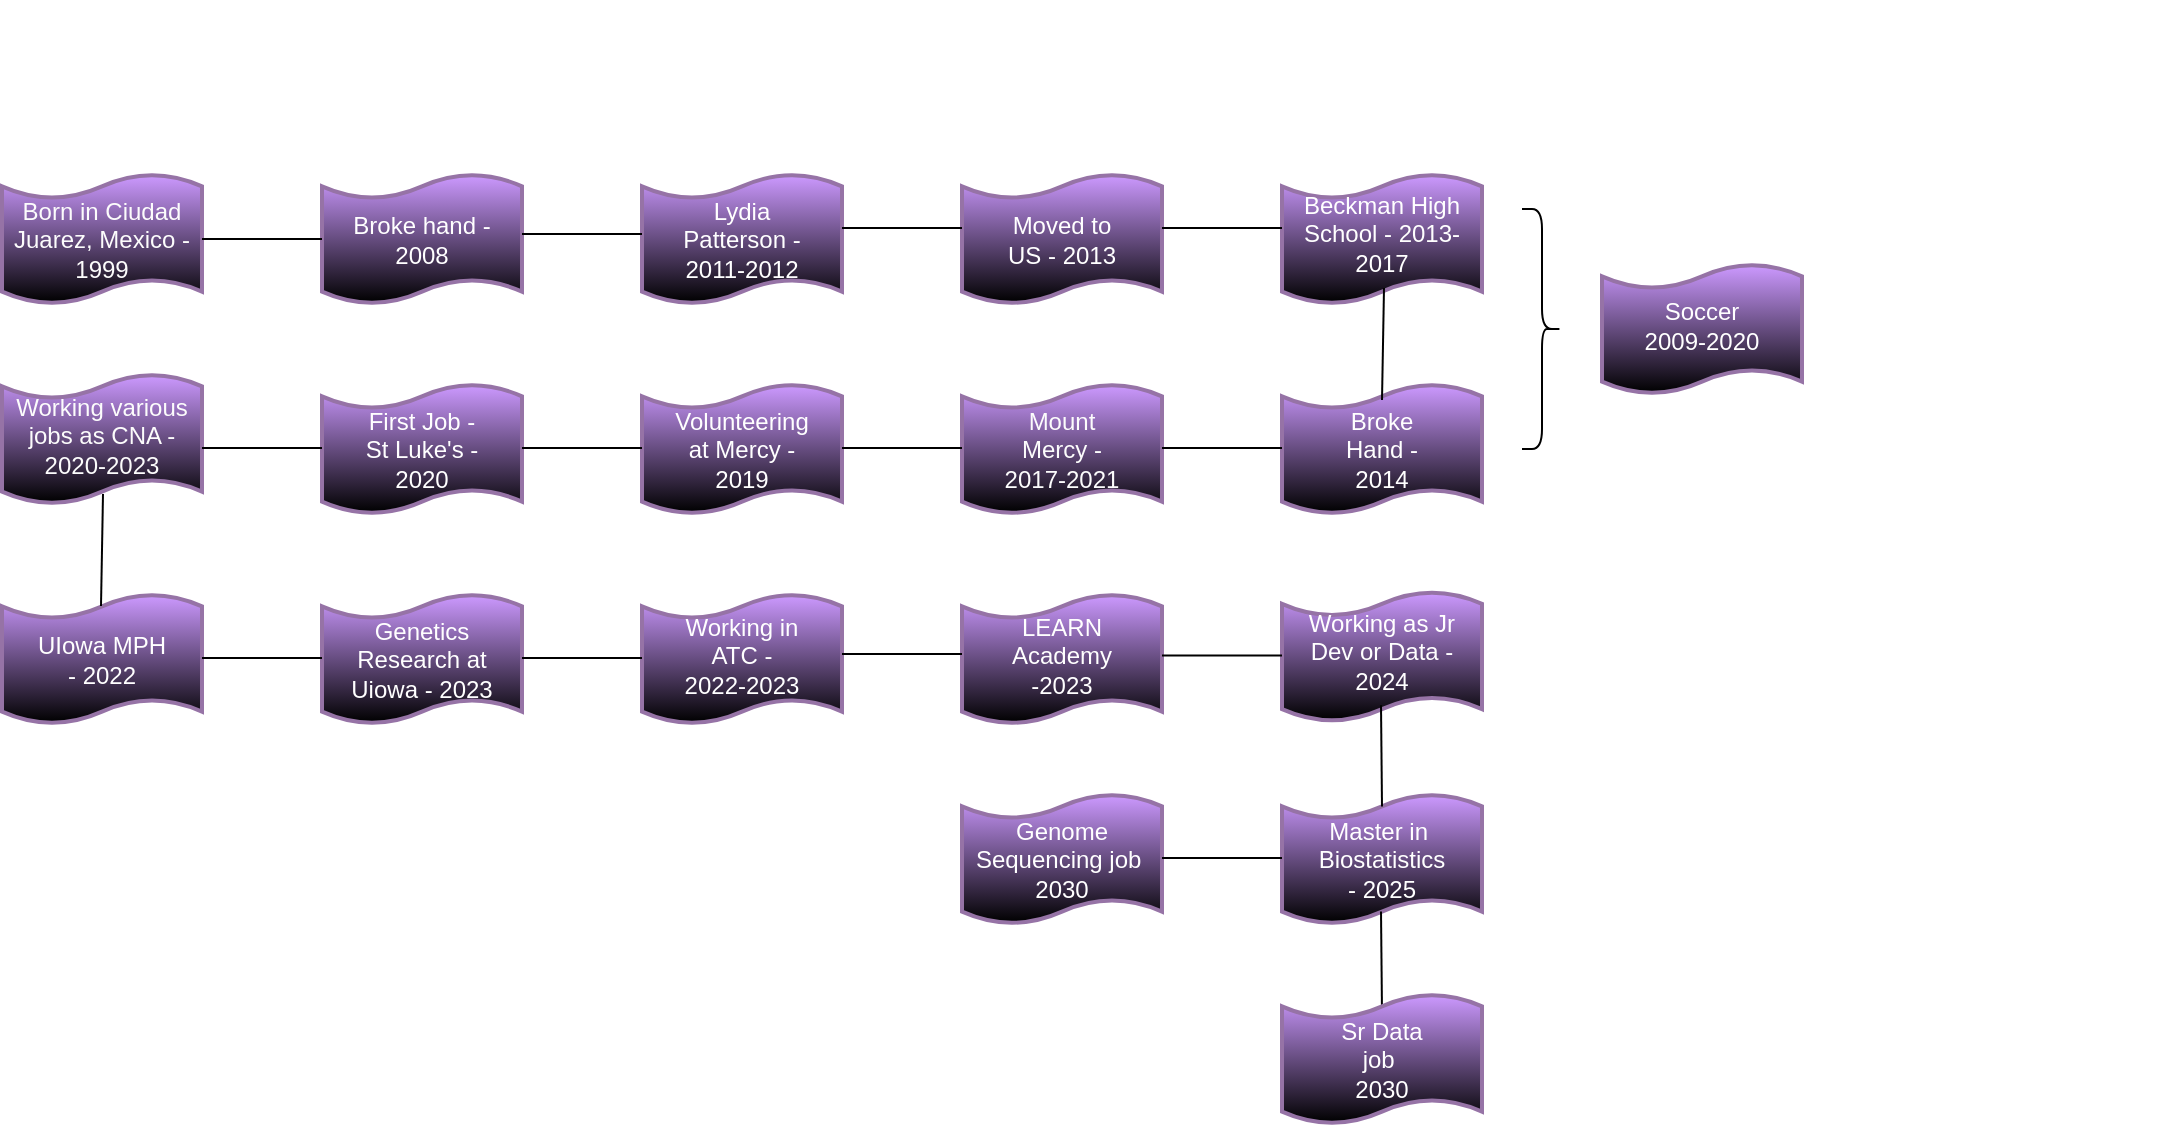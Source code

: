 <mxfile version="22.0.4" type="github">
  <diagram id="C5RBs43oDa-KdzZeNtuy" name="Page-1">
    <mxGraphModel dx="1194" dy="2948" grid="1" gridSize="10" guides="1" tooltips="1" connect="1" arrows="1" fold="1" page="1" pageScale="1" pageWidth="827" pageHeight="1169" math="0" shadow="0">
      <root>
        <mxCell id="WIyWlLk6GJQsqaUBKTNV-0" />
        <mxCell id="WIyWlLk6GJQsqaUBKTNV-1" parent="WIyWlLk6GJQsqaUBKTNV-0" />
        <mxCell id="UDaEp6XYaym_nUN5YhJv-0" value="" style="shape=tape;whiteSpace=wrap;html=1;strokeWidth=2;size=0.19;fillColor=#CC99FF;strokeColor=#9673a6;gradientColor=default;" parent="WIyWlLk6GJQsqaUBKTNV-1" vertex="1">
          <mxGeometry x="20" y="-1570" width="100" height="65" as="geometry" />
        </mxCell>
        <mxCell id="UDaEp6XYaym_nUN5YhJv-1" value="" style="shape=tape;whiteSpace=wrap;html=1;strokeWidth=2;size=0.19;fillColor=#CC99FF;strokeColor=#9673a6;gradientColor=default;" parent="WIyWlLk6GJQsqaUBKTNV-1" vertex="1">
          <mxGeometry x="340" y="-1570" width="100" height="65" as="geometry" />
        </mxCell>
        <mxCell id="UDaEp6XYaym_nUN5YhJv-2" value="" style="shape=tape;whiteSpace=wrap;html=1;strokeWidth=2;size=0.19;fillColor=#CC99FF;strokeColor=#9673a6;gradientColor=default;" parent="WIyWlLk6GJQsqaUBKTNV-1" vertex="1">
          <mxGeometry x="500" y="-1570" width="100" height="65" as="geometry" />
        </mxCell>
        <mxCell id="UDaEp6XYaym_nUN5YhJv-3" value="" style="shape=tape;whiteSpace=wrap;html=1;strokeWidth=2;size=0.19;fillColor=#CC99FF;strokeColor=#9673a6;gradientColor=default;" parent="WIyWlLk6GJQsqaUBKTNV-1" vertex="1">
          <mxGeometry x="180" y="-1570" width="100" height="65" as="geometry" />
        </mxCell>
        <mxCell id="UDaEp6XYaym_nUN5YhJv-4" value="" style="shape=tape;whiteSpace=wrap;html=1;strokeWidth=2;size=0.19;fillColor=#CC99FF;strokeColor=#9673a6;gradientColor=default;" parent="WIyWlLk6GJQsqaUBKTNV-1" vertex="1">
          <mxGeometry x="20" y="-1680" width="100" height="65" as="geometry" />
        </mxCell>
        <mxCell id="UDaEp6XYaym_nUN5YhJv-5" value="" style="shape=tape;whiteSpace=wrap;html=1;strokeWidth=2;size=0.19;fillColor=#CC99FF;strokeColor=#9673a6;gradientColor=default;" parent="WIyWlLk6GJQsqaUBKTNV-1" vertex="1">
          <mxGeometry x="180" y="-1675" width="100" height="65" as="geometry" />
        </mxCell>
        <mxCell id="UDaEp6XYaym_nUN5YhJv-6" value="" style="shape=tape;whiteSpace=wrap;html=1;strokeWidth=2;size=0.19;fillColor=#CC99FF;strokeColor=#9673a6;gradientColor=default;" parent="WIyWlLk6GJQsqaUBKTNV-1" vertex="1">
          <mxGeometry x="340" y="-1675" width="100" height="65" as="geometry" />
        </mxCell>
        <mxCell id="UDaEp6XYaym_nUN5YhJv-7" value="" style="shape=tape;whiteSpace=wrap;html=1;strokeWidth=2;size=0.19;fillColor=#CC99FF;strokeColor=#9673a6;gradientColor=default;" parent="WIyWlLk6GJQsqaUBKTNV-1" vertex="1">
          <mxGeometry x="500" y="-1675" width="100" height="65" as="geometry" />
        </mxCell>
        <mxCell id="UDaEp6XYaym_nUN5YhJv-8" value="" style="shape=tape;whiteSpace=wrap;html=1;strokeWidth=2;size=0.19;fillColor=#CC99FF;strokeColor=#9673a6;gradientColor=default;" parent="WIyWlLk6GJQsqaUBKTNV-1" vertex="1">
          <mxGeometry x="660" y="-1675" width="100" height="65" as="geometry" />
        </mxCell>
        <mxCell id="UDaEp6XYaym_nUN5YhJv-9" value="" style="shape=tape;whiteSpace=wrap;html=1;strokeWidth=2;size=0.19;fillColor=#CC99FF;strokeColor=#9673a6;gradientColor=default;" parent="WIyWlLk6GJQsqaUBKTNV-1" vertex="1">
          <mxGeometry x="660" y="-1780" width="100" height="65" as="geometry" />
        </mxCell>
        <mxCell id="UDaEp6XYaym_nUN5YhJv-10" value="" style="shape=tape;whiteSpace=wrap;html=1;strokeWidth=2;size=0.19;fillColor=#CC99FF;strokeColor=#9673a6;gradientColor=default;" parent="WIyWlLk6GJQsqaUBKTNV-1" vertex="1">
          <mxGeometry x="500" y="-1780" width="100" height="65" as="geometry" />
        </mxCell>
        <mxCell id="UDaEp6XYaym_nUN5YhJv-11" value="" style="shape=tape;whiteSpace=wrap;html=1;strokeWidth=2;size=0.19;fillColor=#CC99FF;strokeColor=#9673a6;gradientColor=default;" parent="WIyWlLk6GJQsqaUBKTNV-1" vertex="1">
          <mxGeometry x="340" y="-1780" width="100" height="65" as="geometry" />
        </mxCell>
        <mxCell id="UDaEp6XYaym_nUN5YhJv-12" value="" style="shape=tape;whiteSpace=wrap;html=1;strokeWidth=2;size=0.19;fillColor=#CC99FF;strokeColor=#9673a6;gradientColor=default;" parent="WIyWlLk6GJQsqaUBKTNV-1" vertex="1">
          <mxGeometry x="180" y="-1780" width="100" height="65" as="geometry" />
        </mxCell>
        <mxCell id="UDaEp6XYaym_nUN5YhJv-13" value="" style="shape=tape;whiteSpace=wrap;html=1;strokeWidth=2;size=0.19;fillColor=#CC99FF;strokeColor=#9673a6;gradientColor=default;" parent="WIyWlLk6GJQsqaUBKTNV-1" vertex="1">
          <mxGeometry x="20" y="-1780" width="100" height="65" as="geometry" />
        </mxCell>
        <mxCell id="UDaEp6XYaym_nUN5YhJv-14" value="" style="endArrow=none;html=1;rounded=0;exitX=1;exitY=0.5;exitDx=0;exitDy=0;exitPerimeter=0;entryX=0;entryY=0.5;entryDx=0;entryDy=0;entryPerimeter=0;" parent="WIyWlLk6GJQsqaUBKTNV-1" source="UDaEp6XYaym_nUN5YhJv-13" target="UDaEp6XYaym_nUN5YhJv-12" edge="1">
          <mxGeometry width="50" height="50" relative="1" as="geometry">
            <mxPoint x="150" y="-1675" as="sourcePoint" />
            <mxPoint x="170" y="-1747" as="targetPoint" />
          </mxGeometry>
        </mxCell>
        <mxCell id="UDaEp6XYaym_nUN5YhJv-15" value="" style="endArrow=none;html=1;rounded=0;exitX=0.5;exitY=0.123;exitDx=0;exitDy=0;exitPerimeter=0;entryX=0.51;entryY=0.877;entryDx=0;entryDy=0;entryPerimeter=0;" parent="WIyWlLk6GJQsqaUBKTNV-1" source="UDaEp6XYaym_nUN5YhJv-8" target="UDaEp6XYaym_nUN5YhJv-9" edge="1">
          <mxGeometry width="50" height="50" relative="1" as="geometry">
            <mxPoint x="650" y="-1700" as="sourcePoint" />
            <mxPoint x="710" y="-1700" as="targetPoint" />
          </mxGeometry>
        </mxCell>
        <mxCell id="UDaEp6XYaym_nUN5YhJv-16" value="" style="endArrow=none;html=1;rounded=0;exitX=1;exitY=0.5;exitDx=0;exitDy=0;exitPerimeter=0;entryX=0;entryY=0.5;entryDx=0;entryDy=0;entryPerimeter=0;" parent="WIyWlLk6GJQsqaUBKTNV-1" edge="1">
          <mxGeometry width="50" height="50" relative="1" as="geometry">
            <mxPoint x="440" y="-1540" as="sourcePoint" />
            <mxPoint x="500" y="-1540" as="targetPoint" />
          </mxGeometry>
        </mxCell>
        <mxCell id="UDaEp6XYaym_nUN5YhJv-17" value="" style="endArrow=none;html=1;rounded=0;exitX=1;exitY=0.5;exitDx=0;exitDy=0;exitPerimeter=0;entryX=0;entryY=0.5;entryDx=0;entryDy=0;entryPerimeter=0;" parent="WIyWlLk6GJQsqaUBKTNV-1" edge="1">
          <mxGeometry width="50" height="50" relative="1" as="geometry">
            <mxPoint x="280" y="-1538" as="sourcePoint" />
            <mxPoint x="340" y="-1538" as="targetPoint" />
          </mxGeometry>
        </mxCell>
        <mxCell id="UDaEp6XYaym_nUN5YhJv-18" value="" style="endArrow=none;html=1;rounded=0;exitX=1;exitY=0.5;exitDx=0;exitDy=0;exitPerimeter=0;entryX=0;entryY=0.5;entryDx=0;entryDy=0;entryPerimeter=0;" parent="WIyWlLk6GJQsqaUBKTNV-1" edge="1">
          <mxGeometry width="50" height="50" relative="1" as="geometry">
            <mxPoint x="120" y="-1538" as="sourcePoint" />
            <mxPoint x="180" y="-1538" as="targetPoint" />
          </mxGeometry>
        </mxCell>
        <mxCell id="UDaEp6XYaym_nUN5YhJv-19" value="" style="endArrow=none;html=1;rounded=0;exitX=1;exitY=0.5;exitDx=0;exitDy=0;exitPerimeter=0;entryX=0;entryY=0.5;entryDx=0;entryDy=0;entryPerimeter=0;" parent="WIyWlLk6GJQsqaUBKTNV-1" edge="1">
          <mxGeometry width="50" height="50" relative="1" as="geometry">
            <mxPoint x="440" y="-1753" as="sourcePoint" />
            <mxPoint x="500" y="-1753" as="targetPoint" />
          </mxGeometry>
        </mxCell>
        <mxCell id="UDaEp6XYaym_nUN5YhJv-20" value="" style="endArrow=none;html=1;rounded=0;exitX=1;exitY=0.5;exitDx=0;exitDy=0;exitPerimeter=0;entryX=0;entryY=0.5;entryDx=0;entryDy=0;entryPerimeter=0;" parent="WIyWlLk6GJQsqaUBKTNV-1" edge="1">
          <mxGeometry width="50" height="50" relative="1" as="geometry">
            <mxPoint x="120" y="-1643" as="sourcePoint" />
            <mxPoint x="180" y="-1643" as="targetPoint" />
          </mxGeometry>
        </mxCell>
        <mxCell id="UDaEp6XYaym_nUN5YhJv-21" value="" style="endArrow=none;html=1;rounded=0;exitX=1;exitY=0.5;exitDx=0;exitDy=0;exitPerimeter=0;entryX=0;entryY=0.5;entryDx=0;entryDy=0;entryPerimeter=0;" parent="WIyWlLk6GJQsqaUBKTNV-1" edge="1">
          <mxGeometry width="50" height="50" relative="1" as="geometry">
            <mxPoint x="280" y="-1643" as="sourcePoint" />
            <mxPoint x="340" y="-1643" as="targetPoint" />
          </mxGeometry>
        </mxCell>
        <mxCell id="UDaEp6XYaym_nUN5YhJv-22" value="" style="endArrow=none;html=1;rounded=0;exitX=1;exitY=0.5;exitDx=0;exitDy=0;exitPerimeter=0;entryX=0;entryY=0.5;entryDx=0;entryDy=0;entryPerimeter=0;" parent="WIyWlLk6GJQsqaUBKTNV-1" edge="1">
          <mxGeometry width="50" height="50" relative="1" as="geometry">
            <mxPoint x="440" y="-1643" as="sourcePoint" />
            <mxPoint x="500" y="-1643" as="targetPoint" />
          </mxGeometry>
        </mxCell>
        <mxCell id="UDaEp6XYaym_nUN5YhJv-23" value="" style="endArrow=none;html=1;rounded=0;exitX=1;exitY=0.5;exitDx=0;exitDy=0;exitPerimeter=0;entryX=0;entryY=0.5;entryDx=0;entryDy=0;entryPerimeter=0;" parent="WIyWlLk6GJQsqaUBKTNV-1" edge="1">
          <mxGeometry width="50" height="50" relative="1" as="geometry">
            <mxPoint x="600" y="-1643" as="sourcePoint" />
            <mxPoint x="660" y="-1643" as="targetPoint" />
          </mxGeometry>
        </mxCell>
        <mxCell id="UDaEp6XYaym_nUN5YhJv-24" value="" style="endArrow=none;html=1;rounded=0;exitX=1;exitY=0.5;exitDx=0;exitDy=0;exitPerimeter=0;entryX=0;entryY=0.5;entryDx=0;entryDy=0;entryPerimeter=0;" parent="WIyWlLk6GJQsqaUBKTNV-1" edge="1">
          <mxGeometry width="50" height="50" relative="1" as="geometry">
            <mxPoint x="280" y="-1750" as="sourcePoint" />
            <mxPoint x="340" y="-1750" as="targetPoint" />
          </mxGeometry>
        </mxCell>
        <mxCell id="UDaEp6XYaym_nUN5YhJv-25" value="" style="endArrow=none;html=1;rounded=0;exitX=1;exitY=0.5;exitDx=0;exitDy=0;exitPerimeter=0;entryX=0;entryY=0.5;entryDx=0;entryDy=0;entryPerimeter=0;" parent="WIyWlLk6GJQsqaUBKTNV-1" edge="1">
          <mxGeometry width="50" height="50" relative="1" as="geometry">
            <mxPoint x="600" y="-1753" as="sourcePoint" />
            <mxPoint x="660" y="-1753" as="targetPoint" />
          </mxGeometry>
        </mxCell>
        <mxCell id="UDaEp6XYaym_nUN5YhJv-26" value="" style="endArrow=none;html=1;rounded=0;exitX=0.5;exitY=0.123;exitDx=0;exitDy=0;exitPerimeter=0;entryX=0.51;entryY=0.877;entryDx=0;entryDy=0;entryPerimeter=0;" parent="WIyWlLk6GJQsqaUBKTNV-1" edge="1">
          <mxGeometry width="50" height="50" relative="1" as="geometry">
            <mxPoint x="69.5" y="-1564" as="sourcePoint" />
            <mxPoint x="70.5" y="-1620" as="targetPoint" />
          </mxGeometry>
        </mxCell>
        <mxCell id="UDaEp6XYaym_nUN5YhJv-27" value="Born in Ciudad Juarez, Mexico - 1999" style="text;strokeColor=none;align=center;fillColor=none;html=1;verticalAlign=middle;whiteSpace=wrap;rounded=0;fontColor=#FCFCFC;" parent="WIyWlLk6GJQsqaUBKTNV-1" vertex="1">
          <mxGeometry x="20" y="-1771.25" width="100" height="47.5" as="geometry" />
        </mxCell>
        <mxCell id="UDaEp6XYaym_nUN5YhJv-28" value="Broke hand - 2008" style="text;strokeColor=none;align=center;fillColor=none;html=1;verticalAlign=middle;whiteSpace=wrap;rounded=0;fontColor=#FFFFFF;" parent="WIyWlLk6GJQsqaUBKTNV-1" vertex="1">
          <mxGeometry x="190" y="-1771.25" width="80" height="47.5" as="geometry" />
        </mxCell>
        <mxCell id="UDaEp6XYaym_nUN5YhJv-29" value="Lydia Patterson - 2011-2012" style="text;strokeColor=none;align=center;fillColor=none;html=1;verticalAlign=middle;whiteSpace=wrap;rounded=0;fontColor=#FFFFFF;" parent="WIyWlLk6GJQsqaUBKTNV-1" vertex="1">
          <mxGeometry x="350" y="-1776.25" width="80" height="57.5" as="geometry" />
        </mxCell>
        <mxCell id="UDaEp6XYaym_nUN5YhJv-30" value="Moved to US - 2013" style="text;strokeColor=none;align=center;fillColor=none;html=1;verticalAlign=middle;whiteSpace=wrap;rounded=0;fontColor=#FFFFFF;" parent="WIyWlLk6GJQsqaUBKTNV-1" vertex="1">
          <mxGeometry x="520" y="-1762.5" width="60" height="30" as="geometry" />
        </mxCell>
        <mxCell id="UDaEp6XYaym_nUN5YhJv-31" value="Beckman High School - 2013-2017" style="text;strokeColor=none;align=center;fillColor=none;html=1;verticalAlign=middle;whiteSpace=wrap;rounded=0;fontColor=#FFFFFF;" parent="WIyWlLk6GJQsqaUBKTNV-1" vertex="1">
          <mxGeometry x="665" y="-1771.25" width="90" height="42.5" as="geometry" />
        </mxCell>
        <mxCell id="UDaEp6XYaym_nUN5YhJv-32" value="Mount Mercy - 2017-2021" style="text;strokeColor=none;align=center;fillColor=none;html=1;verticalAlign=middle;whiteSpace=wrap;rounded=0;fontColor=#FCFCFC;" parent="WIyWlLk6GJQsqaUBKTNV-1" vertex="1">
          <mxGeometry x="520" y="-1657.5" width="60" height="30" as="geometry" />
        </mxCell>
        <mxCell id="UDaEp6XYaym_nUN5YhJv-33" value="Broke Hand - 2014" style="text;strokeColor=none;align=center;fillColor=none;html=1;verticalAlign=middle;whiteSpace=wrap;rounded=0;fontColor=#FFFFFF;" parent="WIyWlLk6GJQsqaUBKTNV-1" vertex="1">
          <mxGeometry x="680" y="-1657.5" width="60" height="30" as="geometry" />
        </mxCell>
        <mxCell id="UDaEp6XYaym_nUN5YhJv-34" value="Volunteering at Mercy - 2019" style="text;strokeColor=none;align=center;fillColor=none;html=1;verticalAlign=middle;whiteSpace=wrap;rounded=0;fontColor=#FFFFFF;" parent="WIyWlLk6GJQsqaUBKTNV-1" vertex="1">
          <mxGeometry x="360" y="-1657.5" width="60" height="30" as="geometry" />
        </mxCell>
        <mxCell id="UDaEp6XYaym_nUN5YhJv-35" value="First Job - St Luke&#39;s - 2020" style="text;strokeColor=none;align=center;fillColor=none;html=1;verticalAlign=middle;whiteSpace=wrap;rounded=0;fontColor=#FFFFFF;" parent="WIyWlLk6GJQsqaUBKTNV-1" vertex="1">
          <mxGeometry x="200" y="-1657.5" width="60" height="30" as="geometry" />
        </mxCell>
        <mxCell id="UDaEp6XYaym_nUN5YhJv-36" value="Working various jobs as CNA - 2020-2023" style="text;strokeColor=none;align=center;fillColor=none;html=1;verticalAlign=middle;whiteSpace=wrap;rounded=0;fontColor=#FCFCFC;" parent="WIyWlLk6GJQsqaUBKTNV-1" vertex="1">
          <mxGeometry x="20" y="-1675" width="100" height="52.5" as="geometry" />
        </mxCell>
        <mxCell id="UDaEp6XYaym_nUN5YhJv-37" value="UIowa MPH - 2022" style="text;strokeColor=none;align=center;fillColor=none;html=1;verticalAlign=middle;whiteSpace=wrap;rounded=0;fontColor=#FFFFFF;" parent="WIyWlLk6GJQsqaUBKTNV-1" vertex="1">
          <mxGeometry x="35" y="-1553.75" width="70" height="32.5" as="geometry" />
        </mxCell>
        <mxCell id="UDaEp6XYaym_nUN5YhJv-38" value="Genetics Research at Uiowa - 2023" style="text;strokeColor=none;align=center;fillColor=none;html=1;verticalAlign=middle;whiteSpace=wrap;rounded=0;fontColor=#FFFFFF;" parent="WIyWlLk6GJQsqaUBKTNV-1" vertex="1">
          <mxGeometry x="190" y="-1564.37" width="80" height="53.75" as="geometry" />
        </mxCell>
        <mxCell id="UDaEp6XYaym_nUN5YhJv-39" value="Working in ATC - 2022-2023" style="text;strokeColor=none;align=center;fillColor=none;html=1;verticalAlign=middle;whiteSpace=wrap;rounded=0;fontColor=#FFFFFF;" parent="WIyWlLk6GJQsqaUBKTNV-1" vertex="1">
          <mxGeometry x="360" y="-1553.75" width="60" height="30" as="geometry" />
        </mxCell>
        <mxCell id="UDaEp6XYaym_nUN5YhJv-42" value="" style="shape=tape;whiteSpace=wrap;html=1;strokeWidth=2;size=0.19;fillColor=#CC99FF;strokeColor=#9673a6;gradientColor=default;" parent="WIyWlLk6GJQsqaUBKTNV-1" vertex="1">
          <mxGeometry x="660" y="-1571.25" width="100" height="65" as="geometry" />
        </mxCell>
        <mxCell id="UDaEp6XYaym_nUN5YhJv-43" value="" style="shape=tape;whiteSpace=wrap;html=1;strokeWidth=2;size=0.19;fillColor=#CC99FF;strokeColor=#9673a6;gradientColor=default;" parent="WIyWlLk6GJQsqaUBKTNV-1" vertex="1">
          <mxGeometry x="660" y="-1470" width="100" height="65" as="geometry" />
        </mxCell>
        <mxCell id="UDaEp6XYaym_nUN5YhJv-44" value="LEARN Academy -2023" style="text;strokeColor=none;align=center;fillColor=none;html=1;verticalAlign=middle;whiteSpace=wrap;rounded=0;fontColor=#FFFFFF;" parent="WIyWlLk6GJQsqaUBKTNV-1" vertex="1">
          <mxGeometry x="520" y="-1553.75" width="60" height="30" as="geometry" />
        </mxCell>
        <mxCell id="UDaEp6XYaym_nUN5YhJv-45" value="" style="endArrow=none;html=1;rounded=0;exitX=1;exitY=0.5;exitDx=0;exitDy=0;exitPerimeter=0;entryX=0;entryY=0.5;entryDx=0;entryDy=0;entryPerimeter=0;" parent="WIyWlLk6GJQsqaUBKTNV-1" edge="1">
          <mxGeometry width="50" height="50" relative="1" as="geometry">
            <mxPoint x="600" y="-1539.25" as="sourcePoint" />
            <mxPoint x="660" y="-1539.25" as="targetPoint" />
          </mxGeometry>
        </mxCell>
        <mxCell id="UDaEp6XYaym_nUN5YhJv-46" value="" style="endArrow=none;html=1;rounded=0;entryX=0.51;entryY=0.877;entryDx=0;entryDy=0;entryPerimeter=0;" parent="WIyWlLk6GJQsqaUBKTNV-1" edge="1">
          <mxGeometry width="50" height="50" relative="1" as="geometry">
            <mxPoint x="710" y="-1360.63" as="sourcePoint" />
            <mxPoint x="709.5" y="-1411.25" as="targetPoint" />
          </mxGeometry>
        </mxCell>
        <mxCell id="UDaEp6XYaym_nUN5YhJv-49" value="Working as Jr Dev or Data - 2024" style="text;strokeColor=none;align=center;fillColor=none;html=1;verticalAlign=middle;whiteSpace=wrap;rounded=0;fontColor=#FFFFFF;" parent="WIyWlLk6GJQsqaUBKTNV-1" vertex="1">
          <mxGeometry x="670" y="-1557.5" width="80" height="33.75" as="geometry" />
        </mxCell>
        <mxCell id="UDaEp6XYaym_nUN5YhJv-50" value="Master in&amp;nbsp;&lt;br&gt;Biostatistics - 2025" style="text;strokeColor=none;align=center;fillColor=none;html=1;verticalAlign=middle;whiteSpace=wrap;rounded=0;fontColor=#FFFFFF;" parent="WIyWlLk6GJQsqaUBKTNV-1" vertex="1">
          <mxGeometry x="680" y="-1452.5" width="60" height="30" as="geometry" />
        </mxCell>
        <mxCell id="UDaEp6XYaym_nUN5YhJv-51" value="" style="shape=tape;whiteSpace=wrap;html=1;strokeWidth=2;size=0.19;fillColor=#CC99FF;strokeColor=#9673a6;gradientColor=default;" parent="WIyWlLk6GJQsqaUBKTNV-1" vertex="1">
          <mxGeometry x="500" y="-1470" width="100" height="65" as="geometry" />
        </mxCell>
        <mxCell id="UDaEp6XYaym_nUN5YhJv-52" value="Genome Sequencing job&amp;nbsp;&lt;br&gt;2030" style="text;strokeColor=none;align=center;fillColor=none;html=1;verticalAlign=middle;whiteSpace=wrap;rounded=0;fontColor=#FFFFFF;" parent="WIyWlLk6GJQsqaUBKTNV-1" vertex="1">
          <mxGeometry x="495" y="-1463.75" width="110" height="52.5" as="geometry" />
        </mxCell>
        <mxCell id="UDaEp6XYaym_nUN5YhJv-53" value="" style="shape=tape;whiteSpace=wrap;html=1;strokeWidth=2;size=0.19;fillColor=#CC99FF;strokeColor=#9673a6;gradientColor=default;" parent="WIyWlLk6GJQsqaUBKTNV-1" vertex="1">
          <mxGeometry x="660" y="-1370" width="100" height="65" as="geometry" />
        </mxCell>
        <mxCell id="UDaEp6XYaym_nUN5YhJv-54" value="Sr Data job&amp;nbsp;&lt;br&gt;2030" style="text;strokeColor=none;align=center;fillColor=none;html=1;verticalAlign=middle;whiteSpace=wrap;rounded=0;fontColor=#FFFFFF;" parent="WIyWlLk6GJQsqaUBKTNV-1" vertex="1">
          <mxGeometry x="680" y="-1352.5" width="60" height="30" as="geometry" />
        </mxCell>
        <mxCell id="UDaEp6XYaym_nUN5YhJv-55" value="" style="endArrow=none;html=1;rounded=0;exitX=1;exitY=0.5;exitDx=0;exitDy=0;exitPerimeter=0;entryX=0;entryY=0.5;entryDx=0;entryDy=0;entryPerimeter=0;" parent="WIyWlLk6GJQsqaUBKTNV-1" edge="1">
          <mxGeometry width="50" height="50" relative="1" as="geometry">
            <mxPoint x="600" y="-1438" as="sourcePoint" />
            <mxPoint x="660" y="-1438" as="targetPoint" />
          </mxGeometry>
        </mxCell>
        <mxCell id="UDaEp6XYaym_nUN5YhJv-56" value="" style="endArrow=none;html=1;rounded=0;entryX=0.51;entryY=0.877;entryDx=0;entryDy=0;entryPerimeter=0;" parent="WIyWlLk6GJQsqaUBKTNV-1" edge="1">
          <mxGeometry width="50" height="50" relative="1" as="geometry">
            <mxPoint x="710" y="-1463.75" as="sourcePoint" />
            <mxPoint x="709.5" y="-1514.37" as="targetPoint" />
          </mxGeometry>
        </mxCell>
        <mxCell id="UDaEp6XYaym_nUN5YhJv-58" value="" style="shape=curlyBracket;whiteSpace=wrap;html=1;rounded=1;flipH=1;labelPosition=right;verticalLabelPosition=middle;align=left;verticalAlign=middle;" parent="WIyWlLk6GJQsqaUBKTNV-1" vertex="1">
          <mxGeometry x="780" y="-1762.5" width="20" height="120" as="geometry" />
        </mxCell>
        <mxCell id="UDaEp6XYaym_nUN5YhJv-59" value="" style="shape=tape;whiteSpace=wrap;html=1;strokeWidth=2;size=0.19;fillColor=#CC99FF;strokeColor=#9673a6;gradientColor=default;" parent="WIyWlLk6GJQsqaUBKTNV-1" vertex="1">
          <mxGeometry x="820" y="-1735" width="100" height="65" as="geometry" />
        </mxCell>
        <mxCell id="UDaEp6XYaym_nUN5YhJv-60" value="Soccer 2009-2020" style="text;strokeColor=none;align=center;fillColor=none;html=1;verticalAlign=middle;whiteSpace=wrap;rounded=0;fontColor=#FFFFFF;" parent="WIyWlLk6GJQsqaUBKTNV-1" vertex="1">
          <mxGeometry x="840" y="-1718.75" width="60" height="30" as="geometry" />
        </mxCell>
        <mxCell id="UDaEp6XYaym_nUN5YhJv-61" value="" style="shape=image;verticalLabelPosition=bottom;labelBackgroundColor=default;verticalAlign=top;aspect=fixed;imageAspect=0;image=https://upload.wikimedia.org/wikipedia/commons/3/3f/Boxers_fracture.JPG;" parent="WIyWlLk6GJQsqaUBKTNV-1" vertex="1">
          <mxGeometry x="200" y="-1866.67" width="65" height="86.67" as="geometry" />
        </mxCell>
        <mxCell id="UDaEp6XYaym_nUN5YhJv-62" value="" style="shape=image;verticalLabelPosition=bottom;labelBackgroundColor=default;verticalAlign=top;aspect=fixed;imageAspect=0;image=https://live.staticflickr.com/5125/5273806701_7414336576_b.jpg;" parent="WIyWlLk6GJQsqaUBKTNV-1" vertex="1">
          <mxGeometry x="20" y="-1854.88" width="100" height="63.1" as="geometry" />
        </mxCell>
        <mxCell id="UDaEp6XYaym_nUN5YhJv-63" value="" style="shape=image;verticalLabelPosition=bottom;labelBackgroundColor=default;verticalAlign=top;aspect=fixed;imageAspect=0;image=https://cdn4.picryl.com/photo/2019/09/17/ferris-wheel-at-irvine-spectrum-center-a-shopping-center-located-in-orange-1185e4-1024.jpg;" parent="WIyWlLk6GJQsqaUBKTNV-1" vertex="1">
          <mxGeometry x="508" y="-1845.84" width="84" height="54.06" as="geometry" />
        </mxCell>
        <mxCell id="UzkfvClZWq-bSaXmTjws-0" value="" style="shape=image;verticalLabelPosition=bottom;labelBackgroundColor=default;verticalAlign=top;aspect=fixed;imageAspect=0;image=https://www.mtmercy.edu/_images/gallery/dre-cassie.jpg;" vertex="1" parent="WIyWlLk6GJQsqaUBKTNV-1">
          <mxGeometry x="820" y="-1828.13" width="112" height="65.63" as="geometry" />
        </mxCell>
        <mxCell id="UzkfvClZWq-bSaXmTjws-1" value="" style="shape=image;verticalLabelPosition=bottom;labelBackgroundColor=default;verticalAlign=top;aspect=fixed;imageAspect=0;image=https://www.mtmercy.edu/_images/gallery/dre-sga.jpg;" vertex="1" parent="WIyWlLk6GJQsqaUBKTNV-1">
          <mxGeometry x="498" y="-1728.75" width="102" height="59.78" as="geometry" />
        </mxCell>
        <mxCell id="UzkfvClZWq-bSaXmTjws-2" value="" style="shape=image;verticalLabelPosition=bottom;labelBackgroundColor=default;verticalAlign=top;aspect=fixed;imageAspect=0;image=https://mountmercymustangs.com/images/2018-19/wsoccer_lopez_a.jpg;" vertex="1" parent="WIyWlLk6GJQsqaUBKTNV-1">
          <mxGeometry x="820" y="-1657.5" width="130" height="63.92" as="geometry" />
        </mxCell>
        <mxCell id="UzkfvClZWq-bSaXmTjws-3" value="" style="shape=image;verticalLabelPosition=bottom;labelBackgroundColor=default;verticalAlign=top;aspect=fixed;imageAspect=0;image=https://mountmercymustangs.com/images/2019-20/wsoccer_lopez_a.jpg;" vertex="1" parent="WIyWlLk6GJQsqaUBKTNV-1">
          <mxGeometry x="960" y="-1743.75" width="150" height="73.75" as="geometry" />
        </mxCell>
        <mxCell id="UzkfvClZWq-bSaXmTjws-4" value="" style="shape=image;verticalLabelPosition=bottom;labelBackgroundColor=default;verticalAlign=top;aspect=fixed;imageAspect=0;image=https://heng.sa/wp-content/uploads/2015/09/Trends-of-Hospital-Interior-Design.jpg;" vertex="1" parent="WIyWlLk6GJQsqaUBKTNV-1">
          <mxGeometry x="176.95" y="-1723.75" width="106.09" height="58.75" as="geometry" />
        </mxCell>
        <mxCell id="UzkfvClZWq-bSaXmTjws-5" value="" style="shape=image;verticalLabelPosition=bottom;labelBackgroundColor=default;verticalAlign=top;aspect=fixed;imageAspect=0;image=https://www.public-health.uiowa.edu/wp-content/uploads/2021/02/2020_08_24-First-Day-of-Classes-Fall-2020-jatorner-0013-2592x1458.jpg;" vertex="1" parent="WIyWlLk6GJQsqaUBKTNV-1">
          <mxGeometry x="25" y="-1506.25" width="90" height="50.63" as="geometry" />
        </mxCell>
        <mxCell id="UzkfvClZWq-bSaXmTjws-6" value="" style="shape=image;verticalLabelPosition=bottom;labelBackgroundColor=default;verticalAlign=top;aspect=fixed;imageAspect=0;image=https://npr.brightspotcdn.com/f4/bb/00a4fc0a4618b5ca9536b4ed0b3f/image-from-rawpixel-id-3338043-genetic-testing.jpeg;" vertex="1" parent="WIyWlLk6GJQsqaUBKTNV-1">
          <mxGeometry x="166.25" y="-1505" width="127.5" height="53.87" as="geometry" />
        </mxCell>
        <mxCell id="UzkfvClZWq-bSaXmTjws-7" value="" style="shape=image;verticalLabelPosition=bottom;labelBackgroundColor=default;verticalAlign=top;aspect=fixed;imageAspect=0;image=https://freerangestock.com/sample/60909/desktop-computer-modern-device.jpg;" vertex="1" parent="WIyWlLk6GJQsqaUBKTNV-1">
          <mxGeometry x="340" y="-1505" width="100" height="66.39" as="geometry" />
        </mxCell>
        <mxCell id="UzkfvClZWq-bSaXmTjws-8" value="" style="shape=image;verticalLabelPosition=bottom;labelBackgroundColor=default;verticalAlign=top;aspect=fixed;imageAspect=0;image=https://live.staticflickr.com/65535/48322925721_b972755ed9_b.jpg;" vertex="1" parent="WIyWlLk6GJQsqaUBKTNV-1">
          <mxGeometry x="769" y="-1570.88" width="131" height="65.88" as="geometry" />
        </mxCell>
      </root>
    </mxGraphModel>
  </diagram>
</mxfile>
